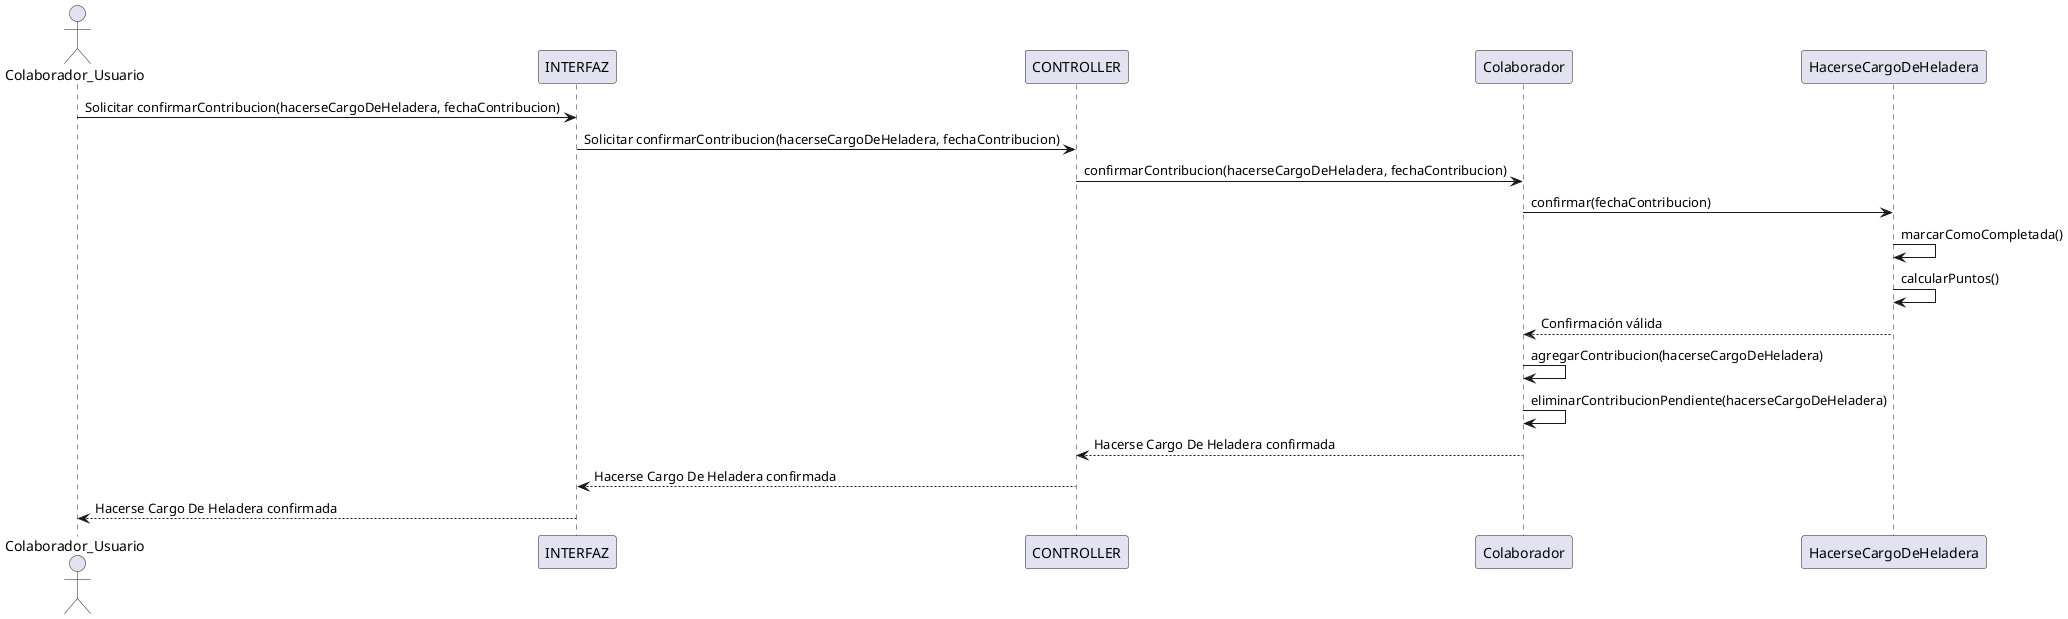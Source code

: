 @startuml hacerse_cargo_de_heladera_confirmar
actor Colaborador_Usuario as User
participant INTERFAZ
participant CONTROLLER
participant "Colaborador" as Colaborador
participant "HacerseCargoDeHeladera" as HacerseCargoDeHeladera

User -> INTERFAZ: Solicitar confirmarContribucion(hacerseCargoDeHeladera, fechaContribucion)
INTERFAZ -> CONTROLLER: Solicitar confirmarContribucion(hacerseCargoDeHeladera, fechaContribucion)
CONTROLLER -> Colaborador: confirmarContribucion(hacerseCargoDeHeladera, fechaContribucion)
Colaborador -> HacerseCargoDeHeladera: confirmar(fechaContribucion)
HacerseCargoDeHeladera -> HacerseCargoDeHeladera: marcarComoCompletada()
HacerseCargoDeHeladera -> HacerseCargoDeHeladera: calcularPuntos()
HacerseCargoDeHeladera --> Colaborador: Confirmación válida
Colaborador -> Colaborador: agregarContribucion(hacerseCargoDeHeladera)
Colaborador -> Colaborador: eliminarContribucionPendiente(hacerseCargoDeHeladera)
Colaborador --> CONTROLLER: Hacerse Cargo De Heladera confirmada
CONTROLLER --> INTERFAZ: Hacerse Cargo De Heladera confirmada
INTERFAZ --> User: Hacerse Cargo De Heladera confirmada
@enduml